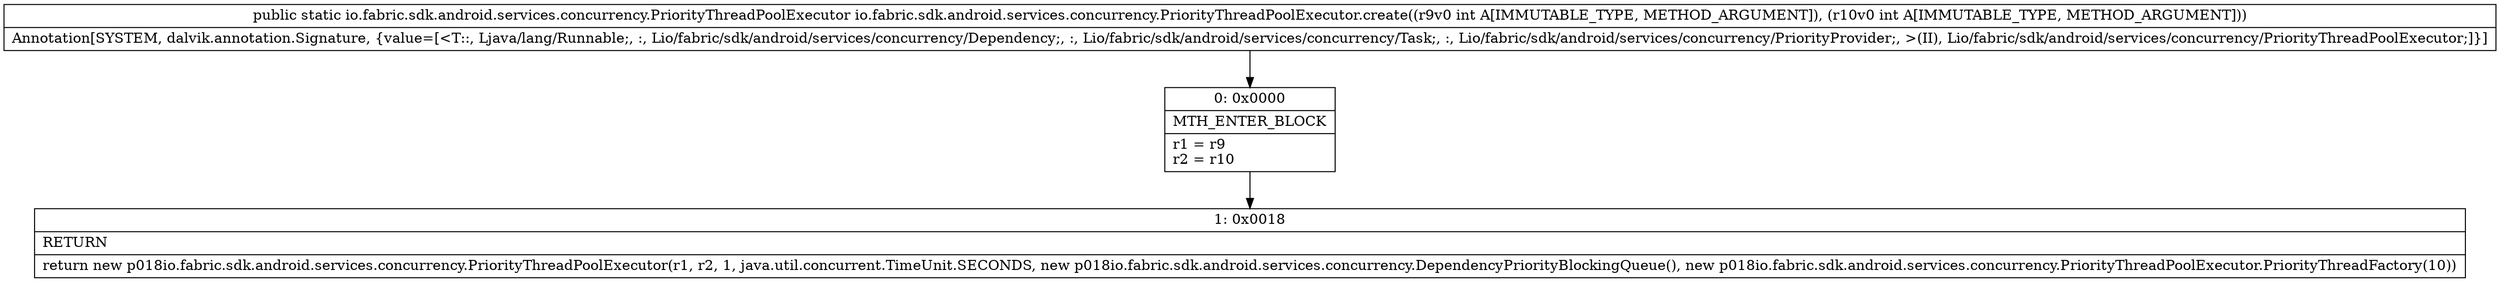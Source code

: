 digraph "CFG forio.fabric.sdk.android.services.concurrency.PriorityThreadPoolExecutor.create(II)Lio\/fabric\/sdk\/android\/services\/concurrency\/PriorityThreadPoolExecutor;" {
Node_0 [shape=record,label="{0\:\ 0x0000|MTH_ENTER_BLOCK\l|r1 = r9\lr2 = r10\l}"];
Node_1 [shape=record,label="{1\:\ 0x0018|RETURN\l|return new p018io.fabric.sdk.android.services.concurrency.PriorityThreadPoolExecutor(r1, r2, 1, java.util.concurrent.TimeUnit.SECONDS, new p018io.fabric.sdk.android.services.concurrency.DependencyPriorityBlockingQueue(), new p018io.fabric.sdk.android.services.concurrency.PriorityThreadPoolExecutor.PriorityThreadFactory(10))\l}"];
MethodNode[shape=record,label="{public static io.fabric.sdk.android.services.concurrency.PriorityThreadPoolExecutor io.fabric.sdk.android.services.concurrency.PriorityThreadPoolExecutor.create((r9v0 int A[IMMUTABLE_TYPE, METHOD_ARGUMENT]), (r10v0 int A[IMMUTABLE_TYPE, METHOD_ARGUMENT]))  | Annotation[SYSTEM, dalvik.annotation.Signature, \{value=[\<T::, Ljava\/lang\/Runnable;, :, Lio\/fabric\/sdk\/android\/services\/concurrency\/Dependency;, :, Lio\/fabric\/sdk\/android\/services\/concurrency\/Task;, :, Lio\/fabric\/sdk\/android\/services\/concurrency\/PriorityProvider;, \>(II), Lio\/fabric\/sdk\/android\/services\/concurrency\/PriorityThreadPoolExecutor;]\}]\l}"];
MethodNode -> Node_0;
Node_0 -> Node_1;
}

